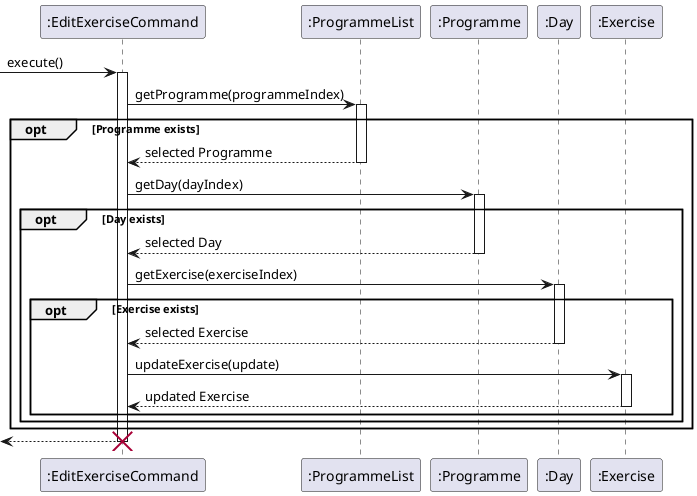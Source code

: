 @startuml
participant ":EditExerciseCommand" as EditExerciseCommand
participant ":ProgrammeList" as ProgrammeList
participant ":Programme" as Programme
participant ":Day" as Day
participant ":Exercise" as Exercise

-> EditExerciseCommand : execute()
activate EditExerciseCommand

EditExerciseCommand -> ProgrammeList : getProgramme(programmeIndex)
activate ProgrammeList

opt Programme exists
    ProgrammeList --> EditExerciseCommand : selected Programme
    deactivate ProgrammeList

    EditExerciseCommand -> Programme : getDay(dayIndex)
    activate Programme

    opt Day exists
        Programme --> EditExerciseCommand : selected Day
        deactivate Programme

        EditExerciseCommand -> Day: getExercise(exerciseIndex)
        activate Day

        opt Exercise exists
            Day --> EditExerciseCommand: selected Exercise
            deactivate Day

            EditExerciseCommand -> Exercise: updateExercise(update)
            activate Exercise
            Exercise --> EditExerciseCommand: updated Exercise
            deactivate Exercise
        end
    end
end

<-- EditExerciseCommand
deactivate EditExerciseCommand
destroy EditExerciseCommand
@enduml